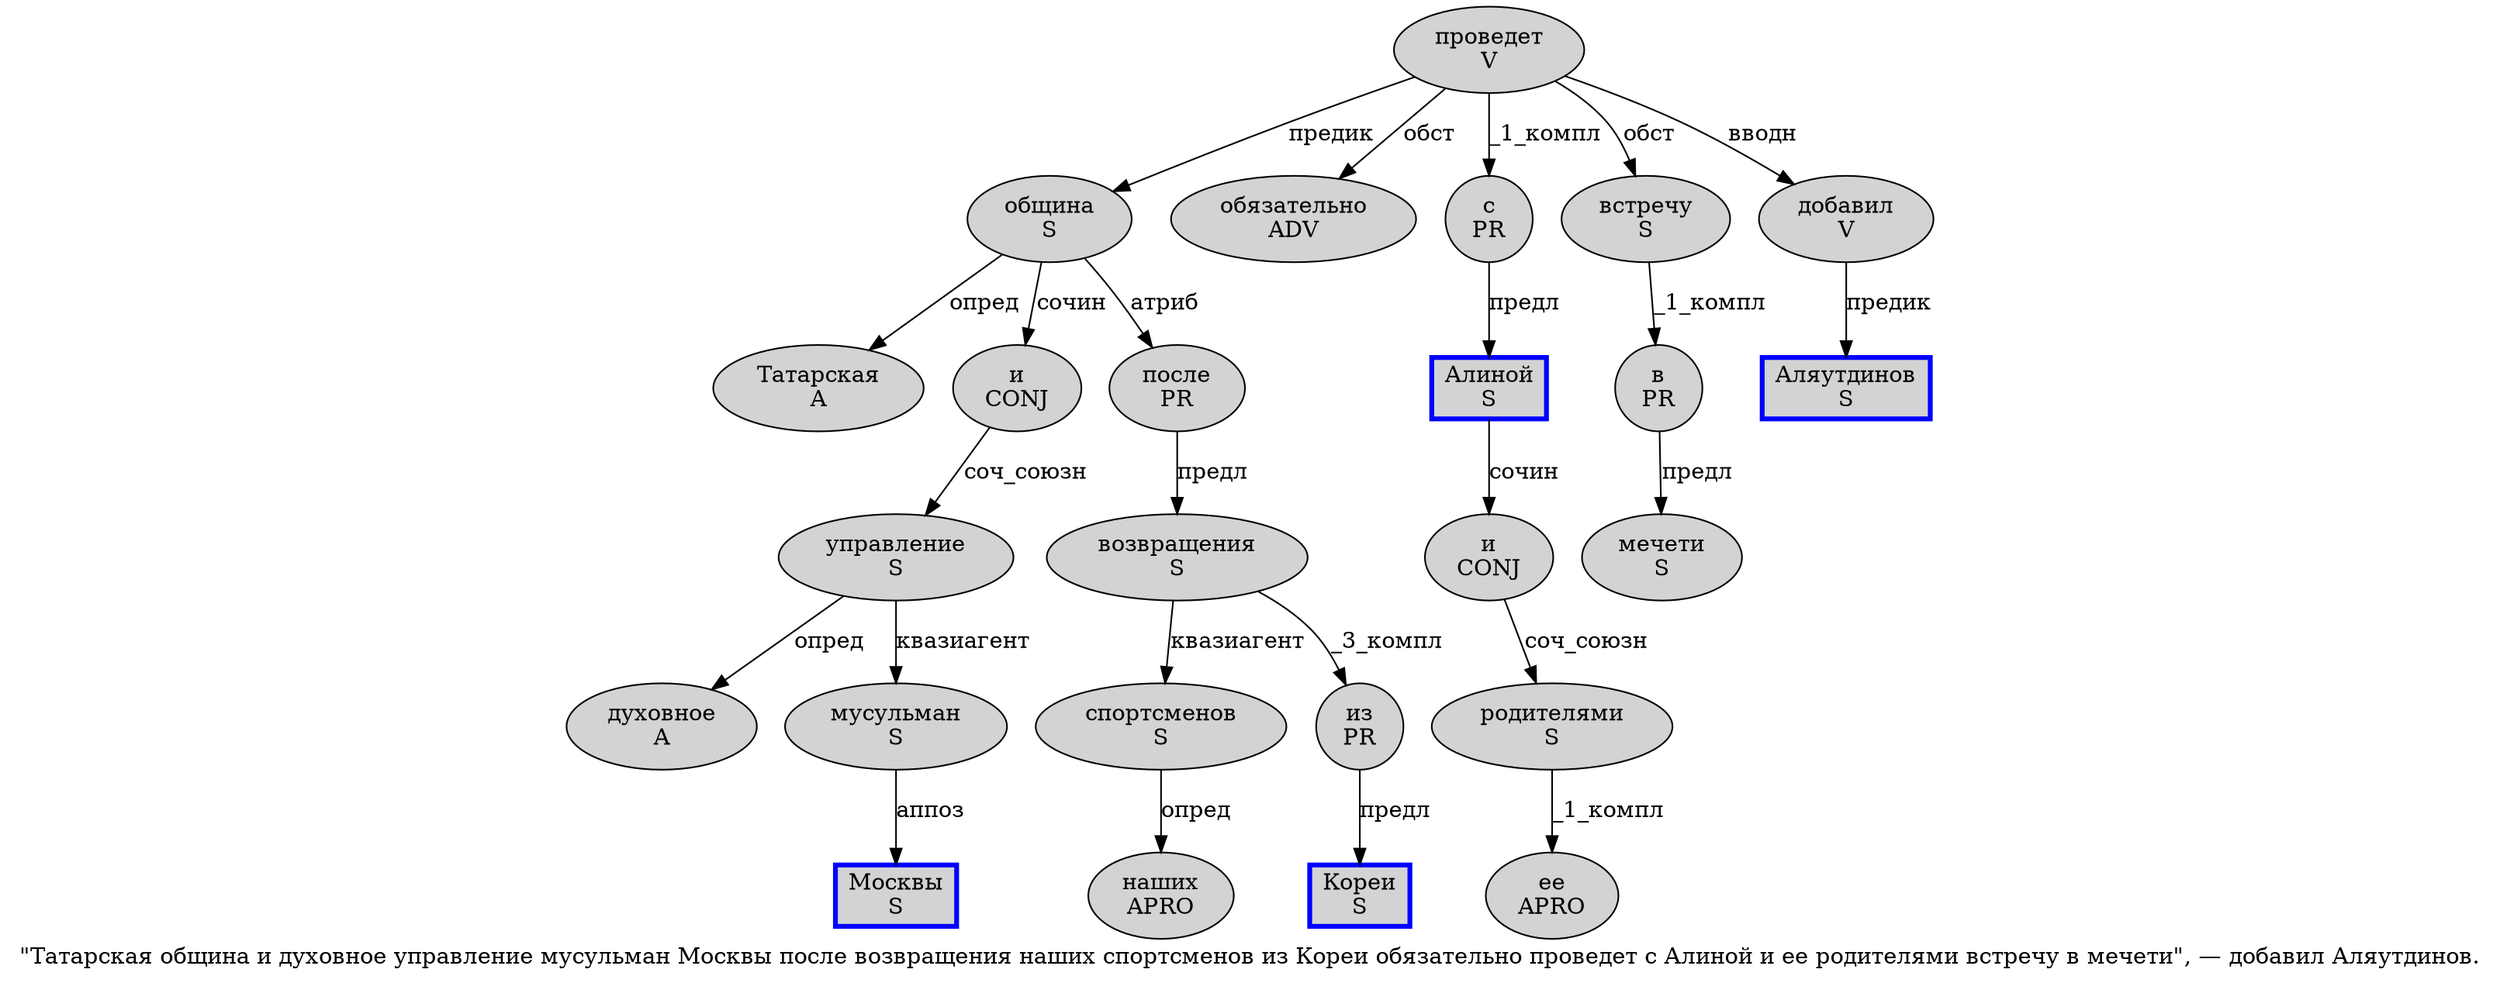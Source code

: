 digraph SENTENCE_1255 {
	graph [label="\"Татарская община и духовное управление мусульман Москвы после возвращения наших спортсменов из Кореи обязательно проведет с Алиной и ее родителями встречу в мечети\", — добавил Аляутдинов."]
	node [style=filled]
		1 [label="Татарская
A" color="" fillcolor=lightgray penwidth=1 shape=ellipse]
		2 [label="община
S" color="" fillcolor=lightgray penwidth=1 shape=ellipse]
		3 [label="и
CONJ" color="" fillcolor=lightgray penwidth=1 shape=ellipse]
		4 [label="духовное
A" color="" fillcolor=lightgray penwidth=1 shape=ellipse]
		5 [label="управление
S" color="" fillcolor=lightgray penwidth=1 shape=ellipse]
		6 [label="мусульман
S" color="" fillcolor=lightgray penwidth=1 shape=ellipse]
		7 [label="Москвы
S" color=blue fillcolor=lightgray penwidth=3 shape=box]
		8 [label="после
PR" color="" fillcolor=lightgray penwidth=1 shape=ellipse]
		9 [label="возвращения
S" color="" fillcolor=lightgray penwidth=1 shape=ellipse]
		10 [label="наших
APRO" color="" fillcolor=lightgray penwidth=1 shape=ellipse]
		11 [label="спортсменов
S" color="" fillcolor=lightgray penwidth=1 shape=ellipse]
		12 [label="из
PR" color="" fillcolor=lightgray penwidth=1 shape=ellipse]
		13 [label="Кореи
S" color=blue fillcolor=lightgray penwidth=3 shape=box]
		14 [label="обязательно
ADV" color="" fillcolor=lightgray penwidth=1 shape=ellipse]
		15 [label="проведет
V" color="" fillcolor=lightgray penwidth=1 shape=ellipse]
		16 [label="с
PR" color="" fillcolor=lightgray penwidth=1 shape=ellipse]
		17 [label="Алиной
S" color=blue fillcolor=lightgray penwidth=3 shape=box]
		18 [label="и
CONJ" color="" fillcolor=lightgray penwidth=1 shape=ellipse]
		19 [label="ее
APRO" color="" fillcolor=lightgray penwidth=1 shape=ellipse]
		20 [label="родителями
S" color="" fillcolor=lightgray penwidth=1 shape=ellipse]
		21 [label="встречу
S" color="" fillcolor=lightgray penwidth=1 shape=ellipse]
		22 [label="в
PR" color="" fillcolor=lightgray penwidth=1 shape=ellipse]
		23 [label="мечети
S" color="" fillcolor=lightgray penwidth=1 shape=ellipse]
		27 [label="добавил
V" color="" fillcolor=lightgray penwidth=1 shape=ellipse]
		28 [label="Аляутдинов
S" color=blue fillcolor=lightgray penwidth=3 shape=box]
			22 -> 23 [label="предл"]
			21 -> 22 [label="_1_компл"]
			2 -> 1 [label="опред"]
			2 -> 3 [label="сочин"]
			2 -> 8 [label="атриб"]
			9 -> 11 [label="квазиагент"]
			9 -> 12 [label="_3_компл"]
			6 -> 7 [label="аппоз"]
			20 -> 19 [label="_1_компл"]
			8 -> 9 [label="предл"]
			5 -> 4 [label="опред"]
			5 -> 6 [label="квазиагент"]
			18 -> 20 [label="соч_союзн"]
			12 -> 13 [label="предл"]
			3 -> 5 [label="соч_союзн"]
			17 -> 18 [label="сочин"]
			15 -> 2 [label="предик"]
			15 -> 14 [label="обст"]
			15 -> 16 [label="_1_компл"]
			15 -> 21 [label="обст"]
			15 -> 27 [label="вводн"]
			16 -> 17 [label="предл"]
			11 -> 10 [label="опред"]
			27 -> 28 [label="предик"]
}